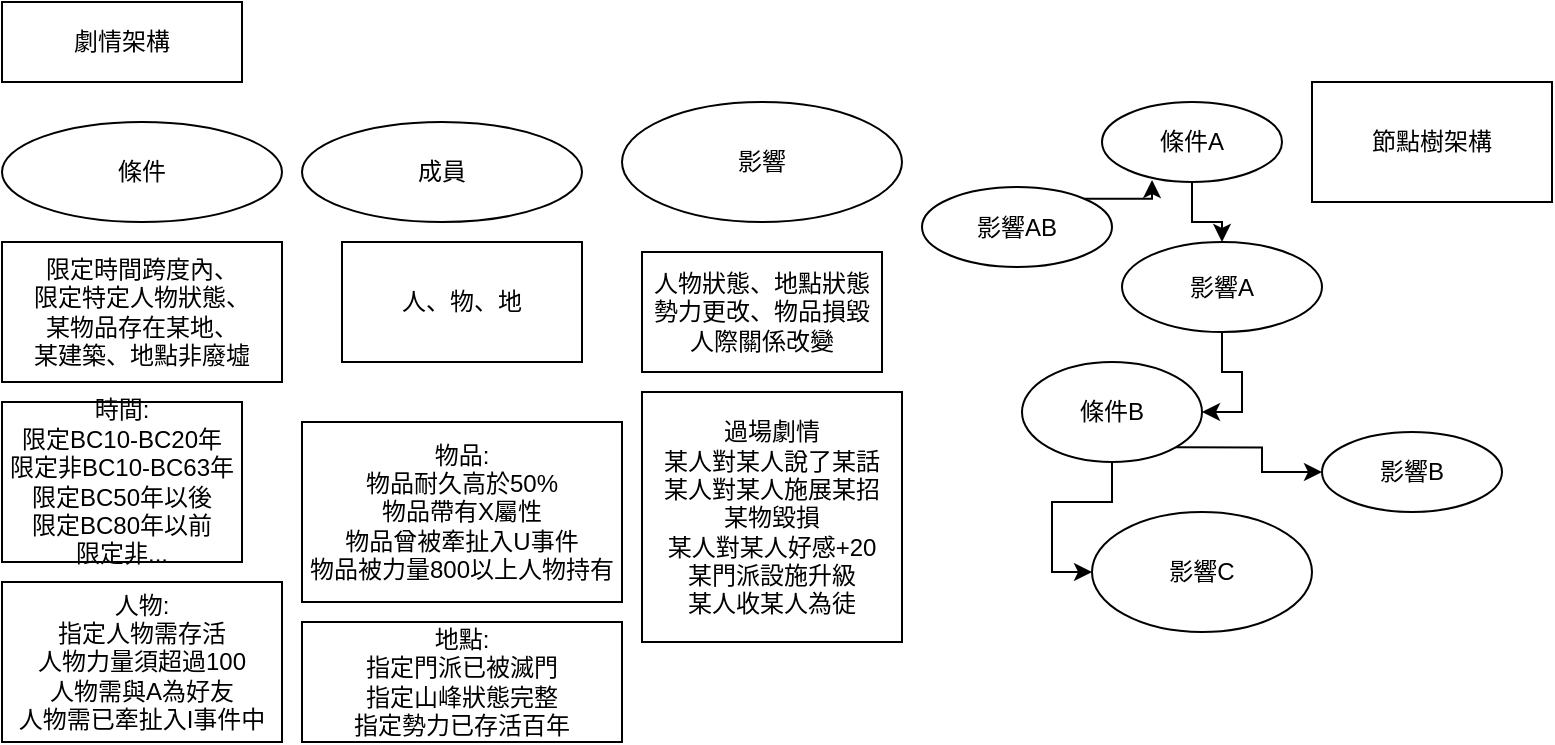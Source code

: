 <mxfile version="10.6.3" type="device"><diagram id="wgiwOBCBQfA1AHuoS34_" name="第1頁"><mxGraphModel dx="824" dy="496" grid="1" gridSize="10" guides="1" tooltips="1" connect="1" arrows="1" fold="1" page="1" pageScale="1" pageWidth="827" pageHeight="1169" math="0" shadow="0"><root><mxCell id="0"/><mxCell id="1" parent="0"/><mxCell id="qKPOshrjsVoBLFcxIiA3-1" value="劇情架構" style="rounded=0;whiteSpace=wrap;html=1;" parent="1" vertex="1"><mxGeometry x="10" y="10" width="120" height="40" as="geometry"/></mxCell><mxCell id="qKPOshrjsVoBLFcxIiA3-6" value="條件" style="ellipse;whiteSpace=wrap;html=1;" parent="1" vertex="1"><mxGeometry x="10" y="70" width="140" height="50" as="geometry"/></mxCell><mxCell id="qKPOshrjsVoBLFcxIiA3-7" value="成員" style="ellipse;whiteSpace=wrap;html=1;" parent="1" vertex="1"><mxGeometry x="160" y="70" width="140" height="50" as="geometry"/></mxCell><mxCell id="qKPOshrjsVoBLFcxIiA3-8" value="影響" style="ellipse;whiteSpace=wrap;html=1;" parent="1" vertex="1"><mxGeometry x="320" y="60" width="140" height="60" as="geometry"/></mxCell><mxCell id="qKPOshrjsVoBLFcxIiA3-10" value="限定時間跨度內、&lt;br&gt;限定特定人物狀態、&lt;br&gt;某物品存在某地、&lt;br&gt;某建築、地點非廢墟&lt;br&gt;" style="rounded=0;whiteSpace=wrap;html=1;" parent="1" vertex="1"><mxGeometry x="10" y="130" width="140" height="70" as="geometry"/></mxCell><mxCell id="qKPOshrjsVoBLFcxIiA3-11" value="人、物、地" style="rounded=0;whiteSpace=wrap;html=1;" parent="1" vertex="1"><mxGeometry x="180" y="130" width="120" height="60" as="geometry"/></mxCell><mxCell id="qKPOshrjsVoBLFcxIiA3-12" value="人物狀態、地點狀態&lt;br&gt;勢力更改、物品損毀&lt;br&gt;人際關係改變&lt;br&gt;" style="rounded=0;whiteSpace=wrap;html=1;" parent="1" vertex="1"><mxGeometry x="330" y="135" width="120" height="60" as="geometry"/></mxCell><mxCell id="qKPOshrjsVoBLFcxIiA3-13" value="時間:&lt;br&gt;限定BC10-BC20年&lt;br&gt;限定非BC10-BC63年&lt;br&gt;限定BC50年以後&lt;br&gt;限定BC80年以前&lt;br&gt;限定非...&lt;br&gt;" style="rounded=0;whiteSpace=wrap;html=1;" parent="1" vertex="1"><mxGeometry x="10" y="210" width="120" height="80" as="geometry"/></mxCell><mxCell id="qKPOshrjsVoBLFcxIiA3-14" value="人物:&lt;br&gt;指定人物需存活&lt;br&gt;人物力量須超過100&lt;br&gt;人物需與A為好友&lt;br&gt;人物需已牽扯入I事件中&lt;br&gt;" style="rounded=0;whiteSpace=wrap;html=1;" parent="1" vertex="1"><mxGeometry x="10" y="300" width="140" height="80" as="geometry"/></mxCell><mxCell id="qKPOshrjsVoBLFcxIiA3-15" value="物品:&lt;br&gt;物品耐久高於50%&lt;br&gt;物品帶有X屬性&lt;br&gt;物品曾被牽扯入U事件&lt;br&gt;物品被力量800以上人物持有&lt;br&gt;" style="rounded=0;whiteSpace=wrap;html=1;" parent="1" vertex="1"><mxGeometry x="160" y="220" width="160" height="90" as="geometry"/></mxCell><mxCell id="qKPOshrjsVoBLFcxIiA3-16" value="地點:&lt;br&gt;指定門派已被滅門&lt;br&gt;指定山峰狀態完整&lt;br&gt;指定勢力已存活百年&lt;br&gt;" style="rounded=0;whiteSpace=wrap;html=1;" parent="1" vertex="1"><mxGeometry x="160" y="320" width="160" height="60" as="geometry"/></mxCell><mxCell id="qKPOshrjsVoBLFcxIiA3-17" value="節點樹架構" style="rounded=0;whiteSpace=wrap;html=1;" parent="1" vertex="1"><mxGeometry x="665" y="50" width="120" height="60" as="geometry"/></mxCell><mxCell id="qKPOshrjsVoBLFcxIiA3-29" value="" style="edgeStyle=orthogonalEdgeStyle;rounded=0;orthogonalLoop=1;jettySize=auto;html=1;" parent="1" source="qKPOshrjsVoBLFcxIiA3-18" target="qKPOshrjsVoBLFcxIiA3-19" edge="1"><mxGeometry relative="1" as="geometry"/></mxCell><mxCell id="qKPOshrjsVoBLFcxIiA3-18" value="條件A" style="ellipse;whiteSpace=wrap;html=1;" parent="1" vertex="1"><mxGeometry x="560" y="60" width="90" height="40" as="geometry"/></mxCell><mxCell id="V149v1b7uUP12lmGjEpP-2" style="edgeStyle=orthogonalEdgeStyle;rounded=0;orthogonalLoop=1;jettySize=auto;html=1;exitX=0.5;exitY=1;exitDx=0;exitDy=0;entryX=1;entryY=0.5;entryDx=0;entryDy=0;" edge="1" parent="1" source="qKPOshrjsVoBLFcxIiA3-19" target="qKPOshrjsVoBLFcxIiA3-20"><mxGeometry relative="1" as="geometry"/></mxCell><mxCell id="qKPOshrjsVoBLFcxIiA3-19" value="影響A" style="ellipse;whiteSpace=wrap;html=1;" parent="1" vertex="1"><mxGeometry x="570" y="130" width="100" height="45" as="geometry"/></mxCell><mxCell id="qKPOshrjsVoBLFcxIiA3-32" style="edgeStyle=orthogonalEdgeStyle;rounded=0;orthogonalLoop=1;jettySize=auto;html=1;exitX=1;exitY=1;exitDx=0;exitDy=0;entryX=0;entryY=0.5;entryDx=0;entryDy=0;" parent="1" source="qKPOshrjsVoBLFcxIiA3-20" target="qKPOshrjsVoBLFcxIiA3-21" edge="1"><mxGeometry relative="1" as="geometry"/></mxCell><mxCell id="qKPOshrjsVoBLFcxIiA3-33" style="edgeStyle=orthogonalEdgeStyle;rounded=0;orthogonalLoop=1;jettySize=auto;html=1;exitX=0.5;exitY=1;exitDx=0;exitDy=0;entryX=0;entryY=0.5;entryDx=0;entryDy=0;" parent="1" source="qKPOshrjsVoBLFcxIiA3-20" target="qKPOshrjsVoBLFcxIiA3-22" edge="1"><mxGeometry relative="1" as="geometry"/></mxCell><mxCell id="qKPOshrjsVoBLFcxIiA3-20" value="條件B" style="ellipse;whiteSpace=wrap;html=1;" parent="1" vertex="1"><mxGeometry x="520" y="190" width="90" height="50" as="geometry"/></mxCell><mxCell id="qKPOshrjsVoBLFcxIiA3-21" value="影響B" style="ellipse;whiteSpace=wrap;html=1;" parent="1" vertex="1"><mxGeometry x="670" y="225" width="90" height="40" as="geometry"/></mxCell><mxCell id="qKPOshrjsVoBLFcxIiA3-22" value="影響C" style="ellipse;whiteSpace=wrap;html=1;" parent="1" vertex="1"><mxGeometry x="555" y="265" width="110" height="60" as="geometry"/></mxCell><mxCell id="qKPOshrjsVoBLFcxIiA3-30" style="edgeStyle=orthogonalEdgeStyle;rounded=0;orthogonalLoop=1;jettySize=auto;html=1;exitX=1;exitY=0;exitDx=0;exitDy=0;entryX=0.278;entryY=0.975;entryDx=0;entryDy=0;entryPerimeter=0;" parent="1" source="qKPOshrjsVoBLFcxIiA3-23" target="qKPOshrjsVoBLFcxIiA3-18" edge="1"><mxGeometry relative="1" as="geometry"/></mxCell><mxCell id="qKPOshrjsVoBLFcxIiA3-23" value="影響AB" style="ellipse;whiteSpace=wrap;html=1;" parent="1" vertex="1"><mxGeometry x="470" y="102.5" width="95" height="40" as="geometry"/></mxCell><mxCell id="V149v1b7uUP12lmGjEpP-1" value="過場劇情&lt;br&gt;某人對某人說了某話&lt;br&gt;某人對某人施展某招&lt;br&gt;某物毀損&lt;br&gt;某人對某人好感+20&lt;br&gt;某門派設施升級&lt;br&gt;某人收某人為徒&lt;br&gt;" style="rounded=0;whiteSpace=wrap;html=1;" vertex="1" parent="1"><mxGeometry x="330" y="205" width="130" height="125" as="geometry"/></mxCell></root></mxGraphModel></diagram></mxfile>